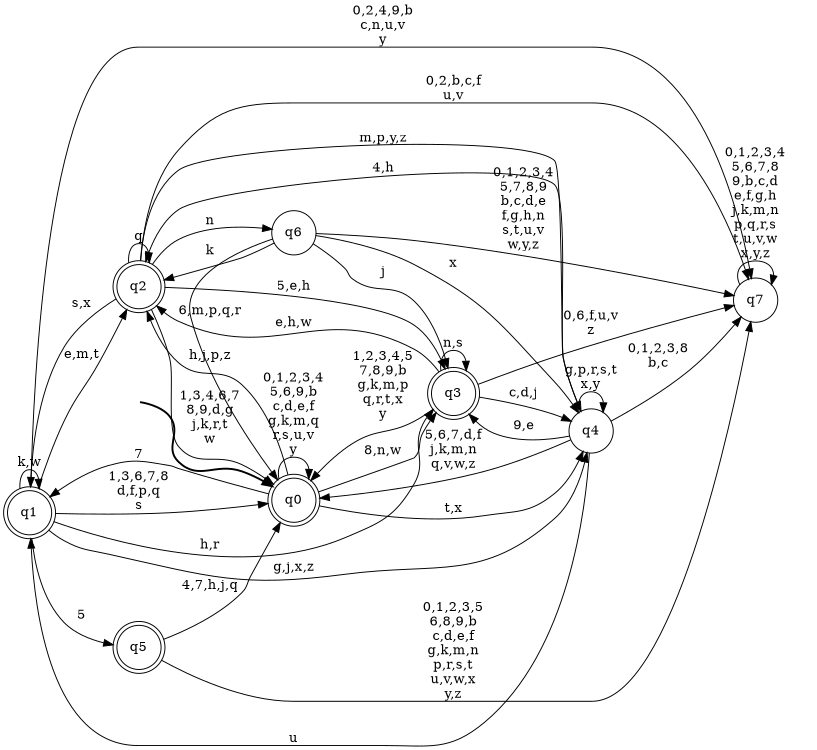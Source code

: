 digraph BlueStar {
__start0 [style = invis, shape = none, label = "", width = 0, height = 0];

rankdir=LR;
size="8,5";

s0 [style="rounded,filled", color="black", fillcolor="white" shape="doublecircle", label="q0"];
s1 [style="rounded,filled", color="black", fillcolor="white" shape="doublecircle", label="q1"];
s2 [style="rounded,filled", color="black", fillcolor="white" shape="doublecircle", label="q2"];
s3 [style="rounded,filled", color="black", fillcolor="white" shape="doublecircle", label="q3"];
s4 [style="filled", color="black", fillcolor="white" shape="circle", label="q4"];
s5 [style="rounded,filled", color="black", fillcolor="white" shape="doublecircle", label="q5"];
s6 [style="filled", color="black", fillcolor="white" shape="circle", label="q6"];
s7 [style="filled", color="black", fillcolor="white" shape="circle", label="q7"];
subgraph cluster_main { 
	graph [pad=".75", ranksep="0.15", nodesep="0.15"];
	 style=invis; 
	__start0 -> s0 [penwidth=2];
}
s0 -> s0 [label="0,1,2,3,4\n5,6,9,b\nc,d,e,f\ng,k,m,q\nr,s,u,v\ny"];
s0 -> s1 [label="7"];
s0 -> s2 [label="h,j,p,z"];
s0 -> s3 [label="8,n,w"];
s0 -> s4 [label="t,x"];
s1 -> s0 [label="1,3,6,7,8\nd,f,p,q\ns"];
s1 -> s1 [label="k,w"];
s1 -> s2 [label="e,m,t"];
s1 -> s3 [label="h,r"];
s1 -> s4 [label="g,j,x,z"];
s1 -> s5 [label="5"];
s1 -> s7 [label="0,2,4,9,b\nc,n,u,v\ny"];
s2 -> s0 [label="1,3,4,6,7\n8,9,d,g\nj,k,r,t\nw"];
s2 -> s1 [label="s,x"];
s2 -> s2 [label="q"];
s2 -> s3 [label="5,e,h"];
s2 -> s4 [label="m,p,y,z"];
s2 -> s6 [label="n"];
s2 -> s7 [label="0,2,b,c,f\nu,v"];
s3 -> s0 [label="1,2,3,4,5\n7,8,9,b\ng,k,m,p\nq,r,t,x\ny"];
s3 -> s2 [label="e,h,w"];
s3 -> s3 [label="n,s"];
s3 -> s4 [label="c,d,j"];
s3 -> s7 [label="0,6,f,u,v\nz"];
s4 -> s0 [label="5,6,7,d,f\nj,k,m,n\nq,v,w,z"];
s4 -> s1 [label="u"];
s4 -> s2 [label="4,h"];
s4 -> s3 [label="9,e"];
s4 -> s4 [label="g,p,r,s,t\nx,y"];
s4 -> s7 [label="0,1,2,3,8\nb,c"];
s5 -> s0 [label="4,7,h,j,q"];
s5 -> s7 [label="0,1,2,3,5\n6,8,9,b\nc,d,e,f\ng,k,m,n\np,r,s,t\nu,v,w,x\ny,z"];
s6 -> s0 [label="6,m,p,q,r"];
s6 -> s2 [label="k"];
s6 -> s3 [label="j"];
s6 -> s4 [label="x"];
s6 -> s7 [label="0,1,2,3,4\n5,7,8,9\nb,c,d,e\nf,g,h,n\ns,t,u,v\nw,y,z"];
s7 -> s7 [label="0,1,2,3,4\n5,6,7,8\n9,b,c,d\ne,f,g,h\nj,k,m,n\np,q,r,s\nt,u,v,w\nx,y,z"];

}